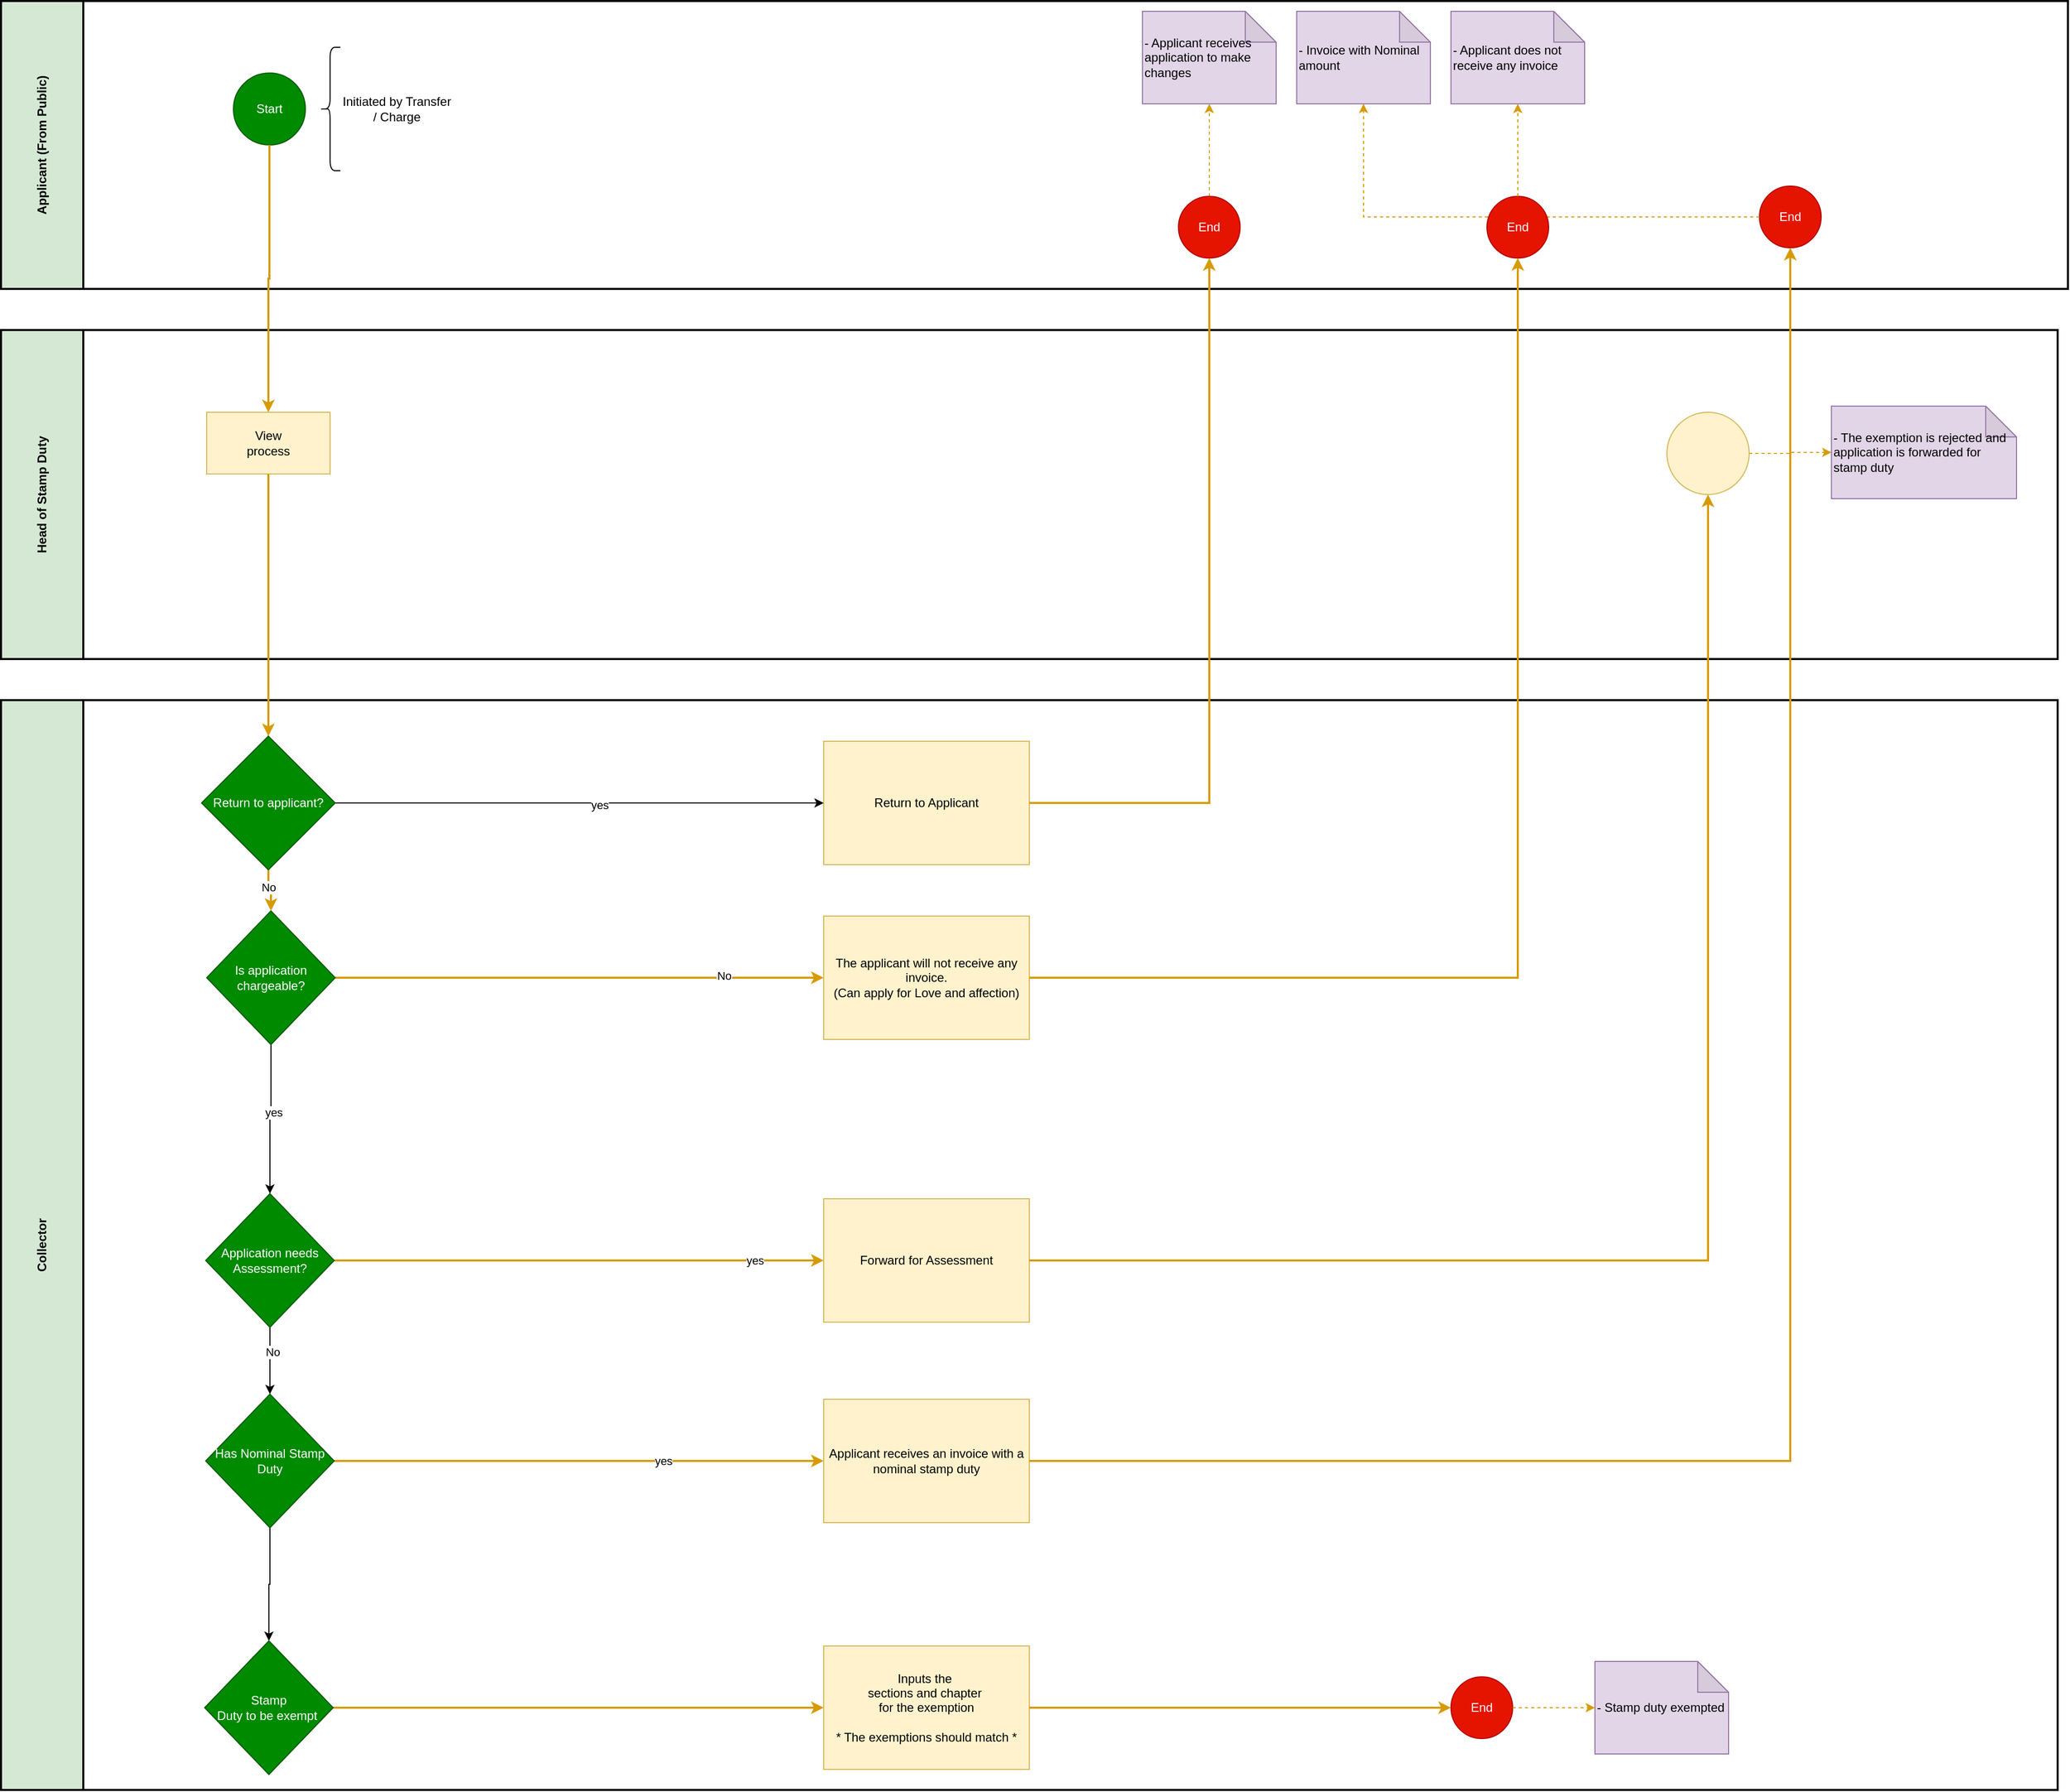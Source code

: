 <mxfile version="21.6.6" type="github">
  <diagram id="Yk_OC121fXtOata7ny-g" name="Page-1">
    <mxGraphModel dx="2083" dy="1263" grid="1" gridSize="10" guides="1" tooltips="1" connect="1" arrows="1" fold="1" page="1" pageScale="1" pageWidth="850" pageHeight="1100" math="0" shadow="0">
      <root>
        <mxCell id="0" />
        <mxCell id="1" parent="0" />
        <mxCell id="FqMO8VPMuKaaY1kg_BFP-2" value="Head of Stamp Duty" style="swimlane;horizontal=0;whiteSpace=wrap;html=1;startSize=80;fillColor=#d5e8d4;strokeColor=#030303;strokeWidth=2;" parent="1" vertex="1">
          <mxGeometry x="60" y="440" width="2000" height="320" as="geometry" />
        </mxCell>
        <mxCell id="FqMO8VPMuKaaY1kg_BFP-3" value="View&lt;br&gt;process" style="whiteSpace=wrap;html=1;fillColor=#fff2cc;strokeColor=#d6b656;" parent="FqMO8VPMuKaaY1kg_BFP-2" vertex="1">
          <mxGeometry x="200" y="80" width="120" height="60" as="geometry" />
        </mxCell>
        <mxCell id="FqMO8VPMuKaaY1kg_BFP-104" style="edgeStyle=orthogonalEdgeStyle;rounded=0;orthogonalLoop=1;jettySize=auto;html=1;entryX=0;entryY=0.5;entryDx=0;entryDy=0;entryPerimeter=0;dashed=1;fillColor=#ffe6cc;strokeColor=#d79b00;" parent="FqMO8VPMuKaaY1kg_BFP-2" source="FqMO8VPMuKaaY1kg_BFP-99" target="FqMO8VPMuKaaY1kg_BFP-103" edge="1">
          <mxGeometry relative="1" as="geometry" />
        </mxCell>
        <mxCell id="FqMO8VPMuKaaY1kg_BFP-99" value="" style="ellipse;whiteSpace=wrap;html=1;fillColor=#fff2cc;strokeColor=#d6b656;" parent="FqMO8VPMuKaaY1kg_BFP-2" vertex="1">
          <mxGeometry x="1620" y="80" width="80" height="80" as="geometry" />
        </mxCell>
        <mxCell id="FqMO8VPMuKaaY1kg_BFP-103" value="- The exemption is rejected and application is forwarded for stamp duty" style="shape=note;whiteSpace=wrap;html=1;backgroundOutline=1;darkOpacity=0.05;fillColor=#e1d5e7;strokeColor=#9673a6;align=left;" parent="FqMO8VPMuKaaY1kg_BFP-2" vertex="1">
          <mxGeometry x="1780" y="74" width="180" height="90" as="geometry" />
        </mxCell>
        <mxCell id="FqMO8VPMuKaaY1kg_BFP-22" value="Collector" style="swimlane;horizontal=0;whiteSpace=wrap;html=1;startSize=80;fillColor=#d5e8d4;strokeColor=#030303;strokeWidth=2;" parent="1" vertex="1">
          <mxGeometry x="60" y="800" width="2000" height="1060" as="geometry" />
        </mxCell>
        <mxCell id="FqMO8VPMuKaaY1kg_BFP-24" value="Forward for Assessment" style="whiteSpace=wrap;html=1;fillColor=#fff2cc;strokeColor=#d6b656;" parent="FqMO8VPMuKaaY1kg_BFP-22" vertex="1">
          <mxGeometry x="800.0" y="485" width="200" height="120" as="geometry" />
        </mxCell>
        <mxCell id="FqMO8VPMuKaaY1kg_BFP-69" style="edgeStyle=orthogonalEdgeStyle;rounded=0;orthogonalLoop=1;jettySize=auto;html=1;entryX=0;entryY=0.5;entryDx=0;entryDy=0;strokeWidth=2;fillColor=#ffe6cc;strokeColor=#d79b00;exitX=1;exitY=0.5;exitDx=0;exitDy=0;" parent="FqMO8VPMuKaaY1kg_BFP-22" source="-jLXAc9rbae8XSrNnyPq-12" target="FqMO8VPMuKaaY1kg_BFP-57" edge="1">
          <mxGeometry relative="1" as="geometry">
            <mxPoint x="380" y="740" as="sourcePoint" />
            <Array as="points">
              <mxPoint x="520" y="740" />
              <mxPoint x="520" y="740" />
            </Array>
          </mxGeometry>
        </mxCell>
        <mxCell id="FqMO8VPMuKaaY1kg_BFP-74" value="yes" style="edgeLabel;html=1;align=center;verticalAlign=middle;resizable=0;points=[];" parent="FqMO8VPMuKaaY1kg_BFP-69" vertex="1" connectable="0">
          <mxGeometry x="0.345" relative="1" as="geometry">
            <mxPoint as="offset" />
          </mxGeometry>
        </mxCell>
        <mxCell id="FqMO8VPMuKaaY1kg_BFP-70" style="edgeStyle=orthogonalEdgeStyle;rounded=0;orthogonalLoop=1;jettySize=auto;html=1;entryX=0;entryY=0.5;entryDx=0;entryDy=0;strokeWidth=2;fillColor=#ffe6cc;strokeColor=#d79b00;exitX=1;exitY=0.5;exitDx=0;exitDy=0;" parent="FqMO8VPMuKaaY1kg_BFP-22" source="FqMO8VPMuKaaY1kg_BFP-7" target="FqMO8VPMuKaaY1kg_BFP-54" edge="1">
          <mxGeometry relative="1" as="geometry">
            <Array as="points">
              <mxPoint x="325" y="270" />
            </Array>
            <mxPoint x="480" y="580" as="sourcePoint" />
          </mxGeometry>
        </mxCell>
        <mxCell id="FqMO8VPMuKaaY1kg_BFP-75" value="No" style="edgeLabel;html=1;align=center;verticalAlign=middle;resizable=0;points=[];" parent="FqMO8VPMuKaaY1kg_BFP-70" vertex="1" connectable="0">
          <mxGeometry x="0.59" y="2" relative="1" as="geometry">
            <mxPoint as="offset" />
          </mxGeometry>
        </mxCell>
        <mxCell id="FqMO8VPMuKaaY1kg_BFP-71" style="edgeStyle=orthogonalEdgeStyle;rounded=0;orthogonalLoop=1;jettySize=auto;html=1;strokeWidth=2;fillColor=#ffe6cc;strokeColor=#d79b00;exitX=1;exitY=0.5;exitDx=0;exitDy=0;entryX=0;entryY=0.5;entryDx=0;entryDy=0;" parent="FqMO8VPMuKaaY1kg_BFP-22" source="-jLXAc9rbae8XSrNnyPq-11" target="FqMO8VPMuKaaY1kg_BFP-24" edge="1">
          <mxGeometry relative="1" as="geometry">
            <Array as="points">
              <mxPoint x="740" y="545" />
              <mxPoint x="740" y="545" />
            </Array>
            <mxPoint x="360" y="540" as="sourcePoint" />
            <mxPoint x="790" y="550" as="targetPoint" />
          </mxGeometry>
        </mxCell>
        <mxCell id="FqMO8VPMuKaaY1kg_BFP-76" value="yes" style="edgeLabel;html=1;align=center;verticalAlign=middle;resizable=0;points=[];" parent="FqMO8VPMuKaaY1kg_BFP-71" vertex="1" connectable="0">
          <mxGeometry x="0.718" relative="1" as="geometry">
            <mxPoint as="offset" />
          </mxGeometry>
        </mxCell>
        <mxCell id="-jLXAc9rbae8XSrNnyPq-9" value="" style="edgeStyle=orthogonalEdgeStyle;rounded=0;orthogonalLoop=1;jettySize=auto;html=1;entryX=0.5;entryY=0;entryDx=0;entryDy=0;" edge="1" parent="FqMO8VPMuKaaY1kg_BFP-22" source="FqMO8VPMuKaaY1kg_BFP-7" target="-jLXAc9rbae8XSrNnyPq-11">
          <mxGeometry relative="1" as="geometry">
            <mxPoint x="240" y="440.0" as="targetPoint" />
          </mxGeometry>
        </mxCell>
        <mxCell id="-jLXAc9rbae8XSrNnyPq-10" value="yes" style="edgeLabel;html=1;align=center;verticalAlign=middle;resizable=0;points=[];" vertex="1" connectable="0" parent="-jLXAc9rbae8XSrNnyPq-9">
          <mxGeometry x="-0.105" y="2" relative="1" as="geometry">
            <mxPoint as="offset" />
          </mxGeometry>
        </mxCell>
        <mxCell id="FqMO8VPMuKaaY1kg_BFP-7" value="Is application&lt;br&gt;chargeable?" style="rhombus;whiteSpace=wrap;html=1;fillColor=#008a00;strokeColor=#005700;fontColor=#ffffff;" parent="FqMO8VPMuKaaY1kg_BFP-22" vertex="1">
          <mxGeometry x="200" y="205" width="125" height="130" as="geometry" />
        </mxCell>
        <mxCell id="FqMO8VPMuKaaY1kg_BFP-54" value="The applicant will not receive any invoice.&lt;br&gt;(Can apply for Love and affection)" style="whiteSpace=wrap;html=1;fillColor=#fff2cc;strokeColor=#d6b656;" parent="FqMO8VPMuKaaY1kg_BFP-22" vertex="1">
          <mxGeometry x="800.0" y="210" width="200" height="120" as="geometry" />
        </mxCell>
        <mxCell id="FqMO8VPMuKaaY1kg_BFP-57" value="Applicant receives an invoice with a nominal stamp duty" style="whiteSpace=wrap;html=1;fillColor=#fff2cc;strokeColor=#d6b656;" parent="FqMO8VPMuKaaY1kg_BFP-22" vertex="1">
          <mxGeometry x="800.0" y="680" width="200" height="120" as="geometry" />
        </mxCell>
        <mxCell id="FqMO8VPMuKaaY1kg_BFP-63" value="Return to Applicant" style="whiteSpace=wrap;html=1;fillColor=#fff2cc;strokeColor=#d6b656;" parent="FqMO8VPMuKaaY1kg_BFP-22" vertex="1">
          <mxGeometry x="800.0" y="40" width="200" height="120" as="geometry" />
        </mxCell>
        <mxCell id="FqMO8VPMuKaaY1kg_BFP-65" value="Inputs the&amp;nbsp;&lt;br style=&quot;border-color: var(--border-color);&quot;&gt;sections and chapter&amp;nbsp;&lt;br style=&quot;border-color: var(--border-color);&quot;&gt;for the exemption&lt;br&gt;&lt;br&gt;* The exemptions should match *" style="whiteSpace=wrap;html=1;fillColor=#fff2cc;strokeColor=#d6b656;" parent="FqMO8VPMuKaaY1kg_BFP-22" vertex="1">
          <mxGeometry x="800.0" y="920" width="200" height="120" as="geometry" />
        </mxCell>
        <mxCell id="FqMO8VPMuKaaY1kg_BFP-67" style="edgeStyle=orthogonalEdgeStyle;rounded=0;orthogonalLoop=1;jettySize=auto;html=1;entryX=0;entryY=0.5;entryDx=0;entryDy=0;strokeWidth=2;fillColor=#ffe6cc;strokeColor=#d79b00;exitX=1;exitY=0.5;exitDx=0;exitDy=0;" parent="FqMO8VPMuKaaY1kg_BFP-22" source="-jLXAc9rbae8XSrNnyPq-15" target="FqMO8VPMuKaaY1kg_BFP-65" edge="1">
          <mxGeometry relative="1" as="geometry">
            <Array as="points">
              <mxPoint x="520" y="980" />
              <mxPoint x="520" y="980" />
            </Array>
            <mxPoint x="710" y="850" as="sourcePoint" />
            <mxPoint x="876.67" y="120" as="targetPoint" />
          </mxGeometry>
        </mxCell>
        <mxCell id="-jLXAc9rbae8XSrNnyPq-13" style="edgeStyle=orthogonalEdgeStyle;rounded=0;orthogonalLoop=1;jettySize=auto;html=1;" edge="1" parent="FqMO8VPMuKaaY1kg_BFP-22" source="-jLXAc9rbae8XSrNnyPq-11" target="-jLXAc9rbae8XSrNnyPq-12">
          <mxGeometry relative="1" as="geometry" />
        </mxCell>
        <mxCell id="-jLXAc9rbae8XSrNnyPq-14" value="No" style="edgeLabel;html=1;align=center;verticalAlign=middle;resizable=0;points=[];" vertex="1" connectable="0" parent="-jLXAc9rbae8XSrNnyPq-13">
          <mxGeometry x="-0.279" y="2" relative="1" as="geometry">
            <mxPoint as="offset" />
          </mxGeometry>
        </mxCell>
        <mxCell id="-jLXAc9rbae8XSrNnyPq-11" value="Application needs Assessment?" style="rhombus;whiteSpace=wrap;html=1;fillColor=#008a00;strokeColor=#005700;fontColor=#ffffff;" vertex="1" parent="FqMO8VPMuKaaY1kg_BFP-22">
          <mxGeometry x="199" y="480" width="125" height="130" as="geometry" />
        </mxCell>
        <mxCell id="-jLXAc9rbae8XSrNnyPq-16" style="edgeStyle=orthogonalEdgeStyle;rounded=0;orthogonalLoop=1;jettySize=auto;html=1;" edge="1" parent="FqMO8VPMuKaaY1kg_BFP-22" source="-jLXAc9rbae8XSrNnyPq-12" target="-jLXAc9rbae8XSrNnyPq-15">
          <mxGeometry relative="1" as="geometry" />
        </mxCell>
        <mxCell id="-jLXAc9rbae8XSrNnyPq-12" value="Has Nominal Stamp&lt;br&gt;Duty" style="rhombus;whiteSpace=wrap;html=1;fillColor=#008a00;strokeColor=#005700;fontColor=#ffffff;" vertex="1" parent="FqMO8VPMuKaaY1kg_BFP-22">
          <mxGeometry x="199" y="675" width="125" height="130" as="geometry" />
        </mxCell>
        <mxCell id="-jLXAc9rbae8XSrNnyPq-15" value="Stamp&lt;br&gt;Duty to be exempt&amp;nbsp;" style="rhombus;whiteSpace=wrap;html=1;fillColor=#008a00;strokeColor=#005700;fontColor=#ffffff;" vertex="1" parent="FqMO8VPMuKaaY1kg_BFP-22">
          <mxGeometry x="198" y="915" width="125" height="130" as="geometry" />
        </mxCell>
        <mxCell id="FqMO8VPMuKaaY1kg_BFP-82" value="End" style="ellipse;whiteSpace=wrap;html=1;fillColor=#e51400;strokeColor=#B20000;fontColor=#ffffff;" parent="FqMO8VPMuKaaY1kg_BFP-22" vertex="1">
          <mxGeometry x="1410" y="950" width="60" height="60" as="geometry" />
        </mxCell>
        <mxCell id="FqMO8VPMuKaaY1kg_BFP-81" style="edgeStyle=orthogonalEdgeStyle;rounded=0;orthogonalLoop=1;jettySize=auto;html=1;strokeWidth=2;fillColor=#ffe6cc;strokeColor=#d79b00;entryX=0;entryY=0.5;entryDx=0;entryDy=0;" parent="FqMO8VPMuKaaY1kg_BFP-22" source="FqMO8VPMuKaaY1kg_BFP-65" target="FqMO8VPMuKaaY1kg_BFP-82" edge="1">
          <mxGeometry relative="1" as="geometry">
            <mxPoint x="1410" y="960" as="targetPoint" />
            <Array as="points" />
          </mxGeometry>
        </mxCell>
        <mxCell id="FqMO8VPMuKaaY1kg_BFP-83" value="- Stamp duty exempted" style="shape=note;whiteSpace=wrap;html=1;backgroundOutline=1;darkOpacity=0.05;fillColor=#e1d5e7;strokeColor=#9673a6;align=left;" parent="FqMO8VPMuKaaY1kg_BFP-22" vertex="1">
          <mxGeometry x="1550" y="935" width="130" height="90" as="geometry" />
        </mxCell>
        <mxCell id="FqMO8VPMuKaaY1kg_BFP-84" style="edgeStyle=orthogonalEdgeStyle;rounded=0;orthogonalLoop=1;jettySize=auto;html=1;dashed=1;fillColor=#ffe6cc;strokeColor=#d79b00;entryX=0;entryY=0.5;entryDx=0;entryDy=0;entryPerimeter=0;" parent="FqMO8VPMuKaaY1kg_BFP-22" source="FqMO8VPMuKaaY1kg_BFP-82" target="FqMO8VPMuKaaY1kg_BFP-83" edge="1">
          <mxGeometry relative="1" as="geometry">
            <mxPoint x="1030" y="-580" as="targetPoint" />
            <Array as="points">
              <mxPoint x="1530" y="980" />
            </Array>
          </mxGeometry>
        </mxCell>
        <mxCell id="FqMO8VPMuKaaY1kg_BFP-30" value="Applicant (From Public)" style="swimlane;horizontal=0;whiteSpace=wrap;html=1;startSize=80;fillColor=#d5e8d4;strokeColor=#050505;strokeWidth=2;" parent="1" vertex="1">
          <mxGeometry x="60" y="120" width="2010" height="280" as="geometry" />
        </mxCell>
        <mxCell id="FqMO8VPMuKaaY1kg_BFP-31" value="Start" style="ellipse;whiteSpace=wrap;html=1;aspect=fixed;fillColor=#008a00;fontColor=#ffffff;strokeColor=#005700;" parent="FqMO8VPMuKaaY1kg_BFP-30" vertex="1">
          <mxGeometry x="226" y="70" width="70" height="70" as="geometry" />
        </mxCell>
        <mxCell id="FqMO8VPMuKaaY1kg_BFP-32" value="" style="shape=curlyBracket;whiteSpace=wrap;html=1;rounded=1;labelPosition=left;verticalLabelPosition=middle;align=right;verticalAlign=middle;" parent="FqMO8VPMuKaaY1kg_BFP-30" vertex="1">
          <mxGeometry x="310" y="45" width="20" height="120" as="geometry" />
        </mxCell>
        <mxCell id="FqMO8VPMuKaaY1kg_BFP-33" value="Initiated by Transfer / Charge" style="text;html=1;strokeColor=none;fillColor=none;align=center;verticalAlign=middle;whiteSpace=wrap;rounded=0;" parent="FqMO8VPMuKaaY1kg_BFP-30" vertex="1">
          <mxGeometry x="330" y="90" width="110" height="30" as="geometry" />
        </mxCell>
        <mxCell id="FqMO8VPMuKaaY1kg_BFP-90" style="edgeStyle=orthogonalEdgeStyle;rounded=0;orthogonalLoop=1;jettySize=auto;html=1;entryX=0.5;entryY=1;entryDx=0;entryDy=0;entryPerimeter=0;dashed=1;fillColor=#ffe6cc;strokeColor=#d79b00;" parent="FqMO8VPMuKaaY1kg_BFP-30" source="FqMO8VPMuKaaY1kg_BFP-87" target="FqMO8VPMuKaaY1kg_BFP-89" edge="1">
          <mxGeometry relative="1" as="geometry" />
        </mxCell>
        <mxCell id="FqMO8VPMuKaaY1kg_BFP-87" value="End" style="ellipse;whiteSpace=wrap;html=1;fillColor=#e51400;strokeColor=#B20000;fontColor=#ffffff;" parent="FqMO8VPMuKaaY1kg_BFP-30" vertex="1">
          <mxGeometry x="1145" y="190" width="60" height="60" as="geometry" />
        </mxCell>
        <mxCell id="FqMO8VPMuKaaY1kg_BFP-89" value="- Applicant receives application to make changes" style="shape=note;whiteSpace=wrap;html=1;backgroundOutline=1;darkOpacity=0.05;fillColor=#e1d5e7;strokeColor=#9673a6;align=left;" parent="FqMO8VPMuKaaY1kg_BFP-30" vertex="1">
          <mxGeometry x="1110" y="10" width="130" height="90" as="geometry" />
        </mxCell>
        <mxCell id="FqMO8VPMuKaaY1kg_BFP-92" value="End" style="ellipse;whiteSpace=wrap;html=1;fillColor=#e51400;strokeColor=#B20000;fontColor=#ffffff;" parent="FqMO8VPMuKaaY1kg_BFP-30" vertex="1">
          <mxGeometry x="1710" y="180" width="60" height="60" as="geometry" />
        </mxCell>
        <mxCell id="FqMO8VPMuKaaY1kg_BFP-93" value="- Invoice with Nominal amount" style="shape=note;whiteSpace=wrap;html=1;backgroundOutline=1;darkOpacity=0.05;fillColor=#e1d5e7;strokeColor=#9673a6;align=left;" parent="FqMO8VPMuKaaY1kg_BFP-30" vertex="1">
          <mxGeometry x="1260" y="10" width="130" height="90" as="geometry" />
        </mxCell>
        <mxCell id="FqMO8VPMuKaaY1kg_BFP-91" style="edgeStyle=orthogonalEdgeStyle;rounded=0;orthogonalLoop=1;jettySize=auto;html=1;entryX=0.5;entryY=1;entryDx=0;entryDy=0;entryPerimeter=0;dashed=1;fillColor=#ffe6cc;strokeColor=#d79b00;" parent="FqMO8VPMuKaaY1kg_BFP-30" source="FqMO8VPMuKaaY1kg_BFP-92" target="FqMO8VPMuKaaY1kg_BFP-93" edge="1">
          <mxGeometry relative="1" as="geometry" />
        </mxCell>
        <mxCell id="FqMO8VPMuKaaY1kg_BFP-96" value="End" style="ellipse;whiteSpace=wrap;html=1;fillColor=#e51400;strokeColor=#B20000;fontColor=#ffffff;" parent="FqMO8VPMuKaaY1kg_BFP-30" vertex="1">
          <mxGeometry x="1445" y="190" width="60" height="60" as="geometry" />
        </mxCell>
        <mxCell id="FqMO8VPMuKaaY1kg_BFP-97" value="- Applicant does not receive any invoice" style="shape=note;whiteSpace=wrap;html=1;backgroundOutline=1;darkOpacity=0.05;fillColor=#e1d5e7;strokeColor=#9673a6;align=left;" parent="FqMO8VPMuKaaY1kg_BFP-30" vertex="1">
          <mxGeometry x="1410" y="10" width="130" height="90" as="geometry" />
        </mxCell>
        <mxCell id="FqMO8VPMuKaaY1kg_BFP-95" style="edgeStyle=orthogonalEdgeStyle;rounded=0;orthogonalLoop=1;jettySize=auto;html=1;entryX=0.5;entryY=1;entryDx=0;entryDy=0;entryPerimeter=0;dashed=1;fillColor=#ffe6cc;strokeColor=#d79b00;" parent="FqMO8VPMuKaaY1kg_BFP-30" source="FqMO8VPMuKaaY1kg_BFP-96" target="FqMO8VPMuKaaY1kg_BFP-97" edge="1">
          <mxGeometry relative="1" as="geometry" />
        </mxCell>
        <mxCell id="FqMO8VPMuKaaY1kg_BFP-34" value="" style="edgeStyle=orthogonalEdgeStyle;rounded=0;orthogonalLoop=1;jettySize=auto;html=1;fillColor=#ffe6cc;strokeColor=#d79b00;strokeWidth=2;" parent="1" source="FqMO8VPMuKaaY1kg_BFP-31" target="FqMO8VPMuKaaY1kg_BFP-3" edge="1">
          <mxGeometry relative="1" as="geometry" />
        </mxCell>
        <mxCell id="FqMO8VPMuKaaY1kg_BFP-8" value="" style="edgeStyle=orthogonalEdgeStyle;rounded=0;orthogonalLoop=1;jettySize=auto;html=1;entryX=0.5;entryY=0;entryDx=0;entryDy=0;exitX=0.5;exitY=1;exitDx=0;exitDy=0;fillColor=#ffe6cc;strokeColor=#d79b00;strokeWidth=2;" parent="1" source="-jLXAc9rbae8XSrNnyPq-2" target="FqMO8VPMuKaaY1kg_BFP-7" edge="1">
          <mxGeometry relative="1" as="geometry" />
        </mxCell>
        <mxCell id="-jLXAc9rbae8XSrNnyPq-5" value="No" style="edgeLabel;html=1;align=center;verticalAlign=middle;resizable=0;points=[];" vertex="1" connectable="0" parent="FqMO8VPMuKaaY1kg_BFP-8">
          <mxGeometry x="-0.203" relative="1" as="geometry">
            <mxPoint as="offset" />
          </mxGeometry>
        </mxCell>
        <mxCell id="FqMO8VPMuKaaY1kg_BFP-88" style="edgeStyle=orthogonalEdgeStyle;rounded=0;orthogonalLoop=1;jettySize=auto;html=1;entryX=0.5;entryY=1;entryDx=0;entryDy=0;strokeWidth=2;fillColor=#ffe6cc;strokeColor=#d79b00;" parent="1" source="FqMO8VPMuKaaY1kg_BFP-63" target="FqMO8VPMuKaaY1kg_BFP-87" edge="1">
          <mxGeometry relative="1" as="geometry" />
        </mxCell>
        <mxCell id="FqMO8VPMuKaaY1kg_BFP-94" style="edgeStyle=orthogonalEdgeStyle;rounded=0;orthogonalLoop=1;jettySize=auto;html=1;entryX=0.5;entryY=1;entryDx=0;entryDy=0;strokeWidth=2;fillColor=#ffe6cc;strokeColor=#d79b00;" parent="1" source="FqMO8VPMuKaaY1kg_BFP-57" target="FqMO8VPMuKaaY1kg_BFP-92" edge="1">
          <mxGeometry relative="1" as="geometry">
            <mxPoint x="1420" y="500.0" as="targetPoint" />
          </mxGeometry>
        </mxCell>
        <mxCell id="FqMO8VPMuKaaY1kg_BFP-98" style="edgeStyle=orthogonalEdgeStyle;rounded=0;orthogonalLoop=1;jettySize=auto;html=1;entryX=0.5;entryY=1;entryDx=0;entryDy=0;strokeWidth=2;fillColor=#ffe6cc;strokeColor=#d79b00;" parent="1" source="FqMO8VPMuKaaY1kg_BFP-54" target="FqMO8VPMuKaaY1kg_BFP-96" edge="1">
          <mxGeometry relative="1" as="geometry">
            <mxPoint x="1620" y="710.0" as="targetPoint" />
          </mxGeometry>
        </mxCell>
        <mxCell id="FqMO8VPMuKaaY1kg_BFP-100" value="" style="edgeStyle=orthogonalEdgeStyle;rounded=0;orthogonalLoop=1;jettySize=auto;html=1;strokeWidth=2;fillColor=#ffe6cc;strokeColor=#d79b00;" parent="1" source="FqMO8VPMuKaaY1kg_BFP-24" target="FqMO8VPMuKaaY1kg_BFP-99" edge="1">
          <mxGeometry relative="1" as="geometry" />
        </mxCell>
        <mxCell id="-jLXAc9rbae8XSrNnyPq-3" value="" style="edgeStyle=orthogonalEdgeStyle;rounded=0;orthogonalLoop=1;jettySize=auto;html=1;entryX=0.5;entryY=0;entryDx=0;entryDy=0;exitX=0.5;exitY=1;exitDx=0;exitDy=0;fillColor=#ffe6cc;strokeColor=#d79b00;strokeWidth=2;" edge="1" parent="1" source="FqMO8VPMuKaaY1kg_BFP-3" target="-jLXAc9rbae8XSrNnyPq-2">
          <mxGeometry relative="1" as="geometry">
            <mxPoint x="320" y="580" as="sourcePoint" />
            <mxPoint x="320" y="1240" as="targetPoint" />
          </mxGeometry>
        </mxCell>
        <mxCell id="-jLXAc9rbae8XSrNnyPq-6" style="edgeStyle=orthogonalEdgeStyle;rounded=0;orthogonalLoop=1;jettySize=auto;html=1;entryX=0;entryY=0.5;entryDx=0;entryDy=0;" edge="1" parent="1" source="-jLXAc9rbae8XSrNnyPq-2" target="FqMO8VPMuKaaY1kg_BFP-63">
          <mxGeometry relative="1" as="geometry" />
        </mxCell>
        <mxCell id="-jLXAc9rbae8XSrNnyPq-7" value="yes" style="edgeLabel;html=1;align=center;verticalAlign=middle;resizable=0;points=[];" vertex="1" connectable="0" parent="-jLXAc9rbae8XSrNnyPq-6">
          <mxGeometry x="0.081" y="-2" relative="1" as="geometry">
            <mxPoint as="offset" />
          </mxGeometry>
        </mxCell>
        <mxCell id="-jLXAc9rbae8XSrNnyPq-2" value="Return to applicant?" style="rhombus;whiteSpace=wrap;html=1;fillColor=#008a00;strokeColor=#005700;fontColor=#ffffff;" vertex="1" parent="1">
          <mxGeometry x="255" y="835" width="130" height="130" as="geometry" />
        </mxCell>
      </root>
    </mxGraphModel>
  </diagram>
</mxfile>
